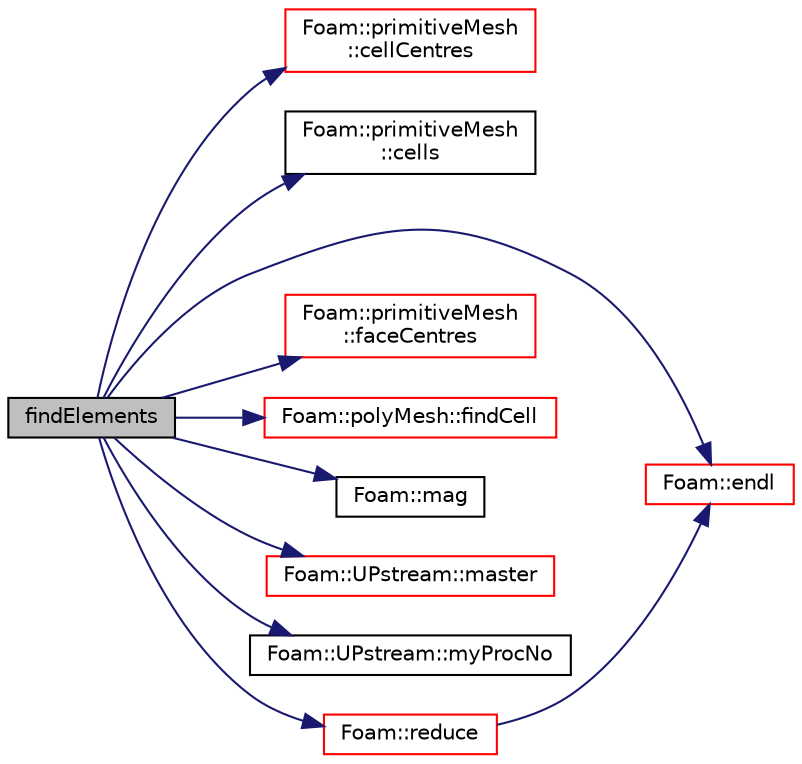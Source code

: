 digraph "findElements"
{
  bgcolor="transparent";
  edge [fontname="Helvetica",fontsize="10",labelfontname="Helvetica",labelfontsize="10"];
  node [fontname="Helvetica",fontsize="10",shape=record];
  rankdir="LR";
  Node1 [label="findElements",height=0.2,width=0.4,color="black", fillcolor="grey75", style="filled", fontcolor="black"];
  Node1 -> Node2 [color="midnightblue",fontsize="10",style="solid",fontname="Helvetica"];
  Node2 [label="Foam::primitiveMesh\l::cellCentres",height=0.2,width=0.4,color="red",URL="$a01969.html#a18743c2f09a076c507cadbb35a86fb24"];
  Node1 -> Node3 [color="midnightblue",fontsize="10",style="solid",fontname="Helvetica"];
  Node3 [label="Foam::primitiveMesh\l::cells",height=0.2,width=0.4,color="black",URL="$a01969.html#a5838384c0cea399b56339f30bc8558ab"];
  Node1 -> Node4 [color="midnightblue",fontsize="10",style="solid",fontname="Helvetica"];
  Node4 [label="Foam::endl",height=0.2,width=0.4,color="red",URL="$a10733.html#a2db8fe02a0d3909e9351bb4275b23ce4",tooltip="Add newline and flush stream. "];
  Node1 -> Node5 [color="midnightblue",fontsize="10",style="solid",fontname="Helvetica"];
  Node5 [label="Foam::primitiveMesh\l::faceCentres",height=0.2,width=0.4,color="red",URL="$a01969.html#a56749206c7d38a4c3cfbf4103547e555"];
  Node1 -> Node6 [color="midnightblue",fontsize="10",style="solid",fontname="Helvetica"];
  Node6 [label="Foam::polyMesh::findCell",height=0.2,width=0.4,color="red",URL="$a01917.html#a647086624d55a7c95a57306f1c389af5",tooltip="Find cell enclosing this location and return index. "];
  Node1 -> Node7 [color="midnightblue",fontsize="10",style="solid",fontname="Helvetica"];
  Node7 [label="Foam::mag",height=0.2,width=0.4,color="black",URL="$a10733.html#a929da2a3fdcf3dacbbe0487d3a330dae"];
  Node1 -> Node8 [color="midnightblue",fontsize="10",style="solid",fontname="Helvetica"];
  Node8 [label="Foam::UPstream::master",height=0.2,width=0.4,color="red",URL="$a02766.html#a36af549940a0aae3733774649594489f",tooltip="Am I the master process. "];
  Node1 -> Node9 [color="midnightblue",fontsize="10",style="solid",fontname="Helvetica"];
  Node9 [label="Foam::UPstream::myProcNo",height=0.2,width=0.4,color="black",URL="$a02766.html#afc74d89573de32a3032c916f8cdd1733",tooltip="Number of this process (starting from masterNo() = 0) "];
  Node1 -> Node10 [color="midnightblue",fontsize="10",style="solid",fontname="Helvetica"];
  Node10 [label="Foam::reduce",height=0.2,width=0.4,color="red",URL="$a10733.html#a7ffd6af4acc2eb9ba72ee296b5ecda23"];
  Node10 -> Node4 [color="midnightblue",fontsize="10",style="solid",fontname="Helvetica"];
}
